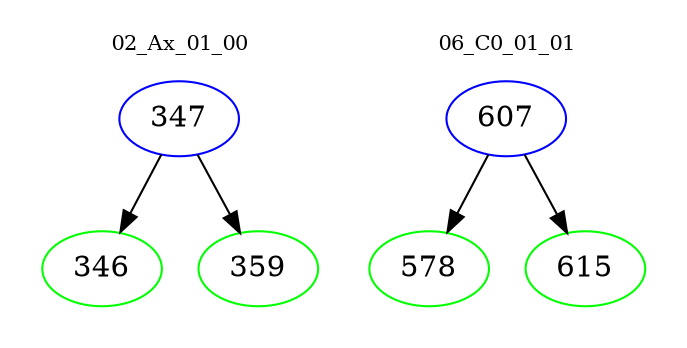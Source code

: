 digraph{
subgraph cluster_0 {
color = white
label = "02_Ax_01_00";
fontsize=10;
T0_347 [label="347", color="blue"]
T0_347 -> T0_346 [color="black"]
T0_346 [label="346", color="green"]
T0_347 -> T0_359 [color="black"]
T0_359 [label="359", color="green"]
}
subgraph cluster_1 {
color = white
label = "06_C0_01_01";
fontsize=10;
T1_607 [label="607", color="blue"]
T1_607 -> T1_578 [color="black"]
T1_578 [label="578", color="green"]
T1_607 -> T1_615 [color="black"]
T1_615 [label="615", color="green"]
}
}
